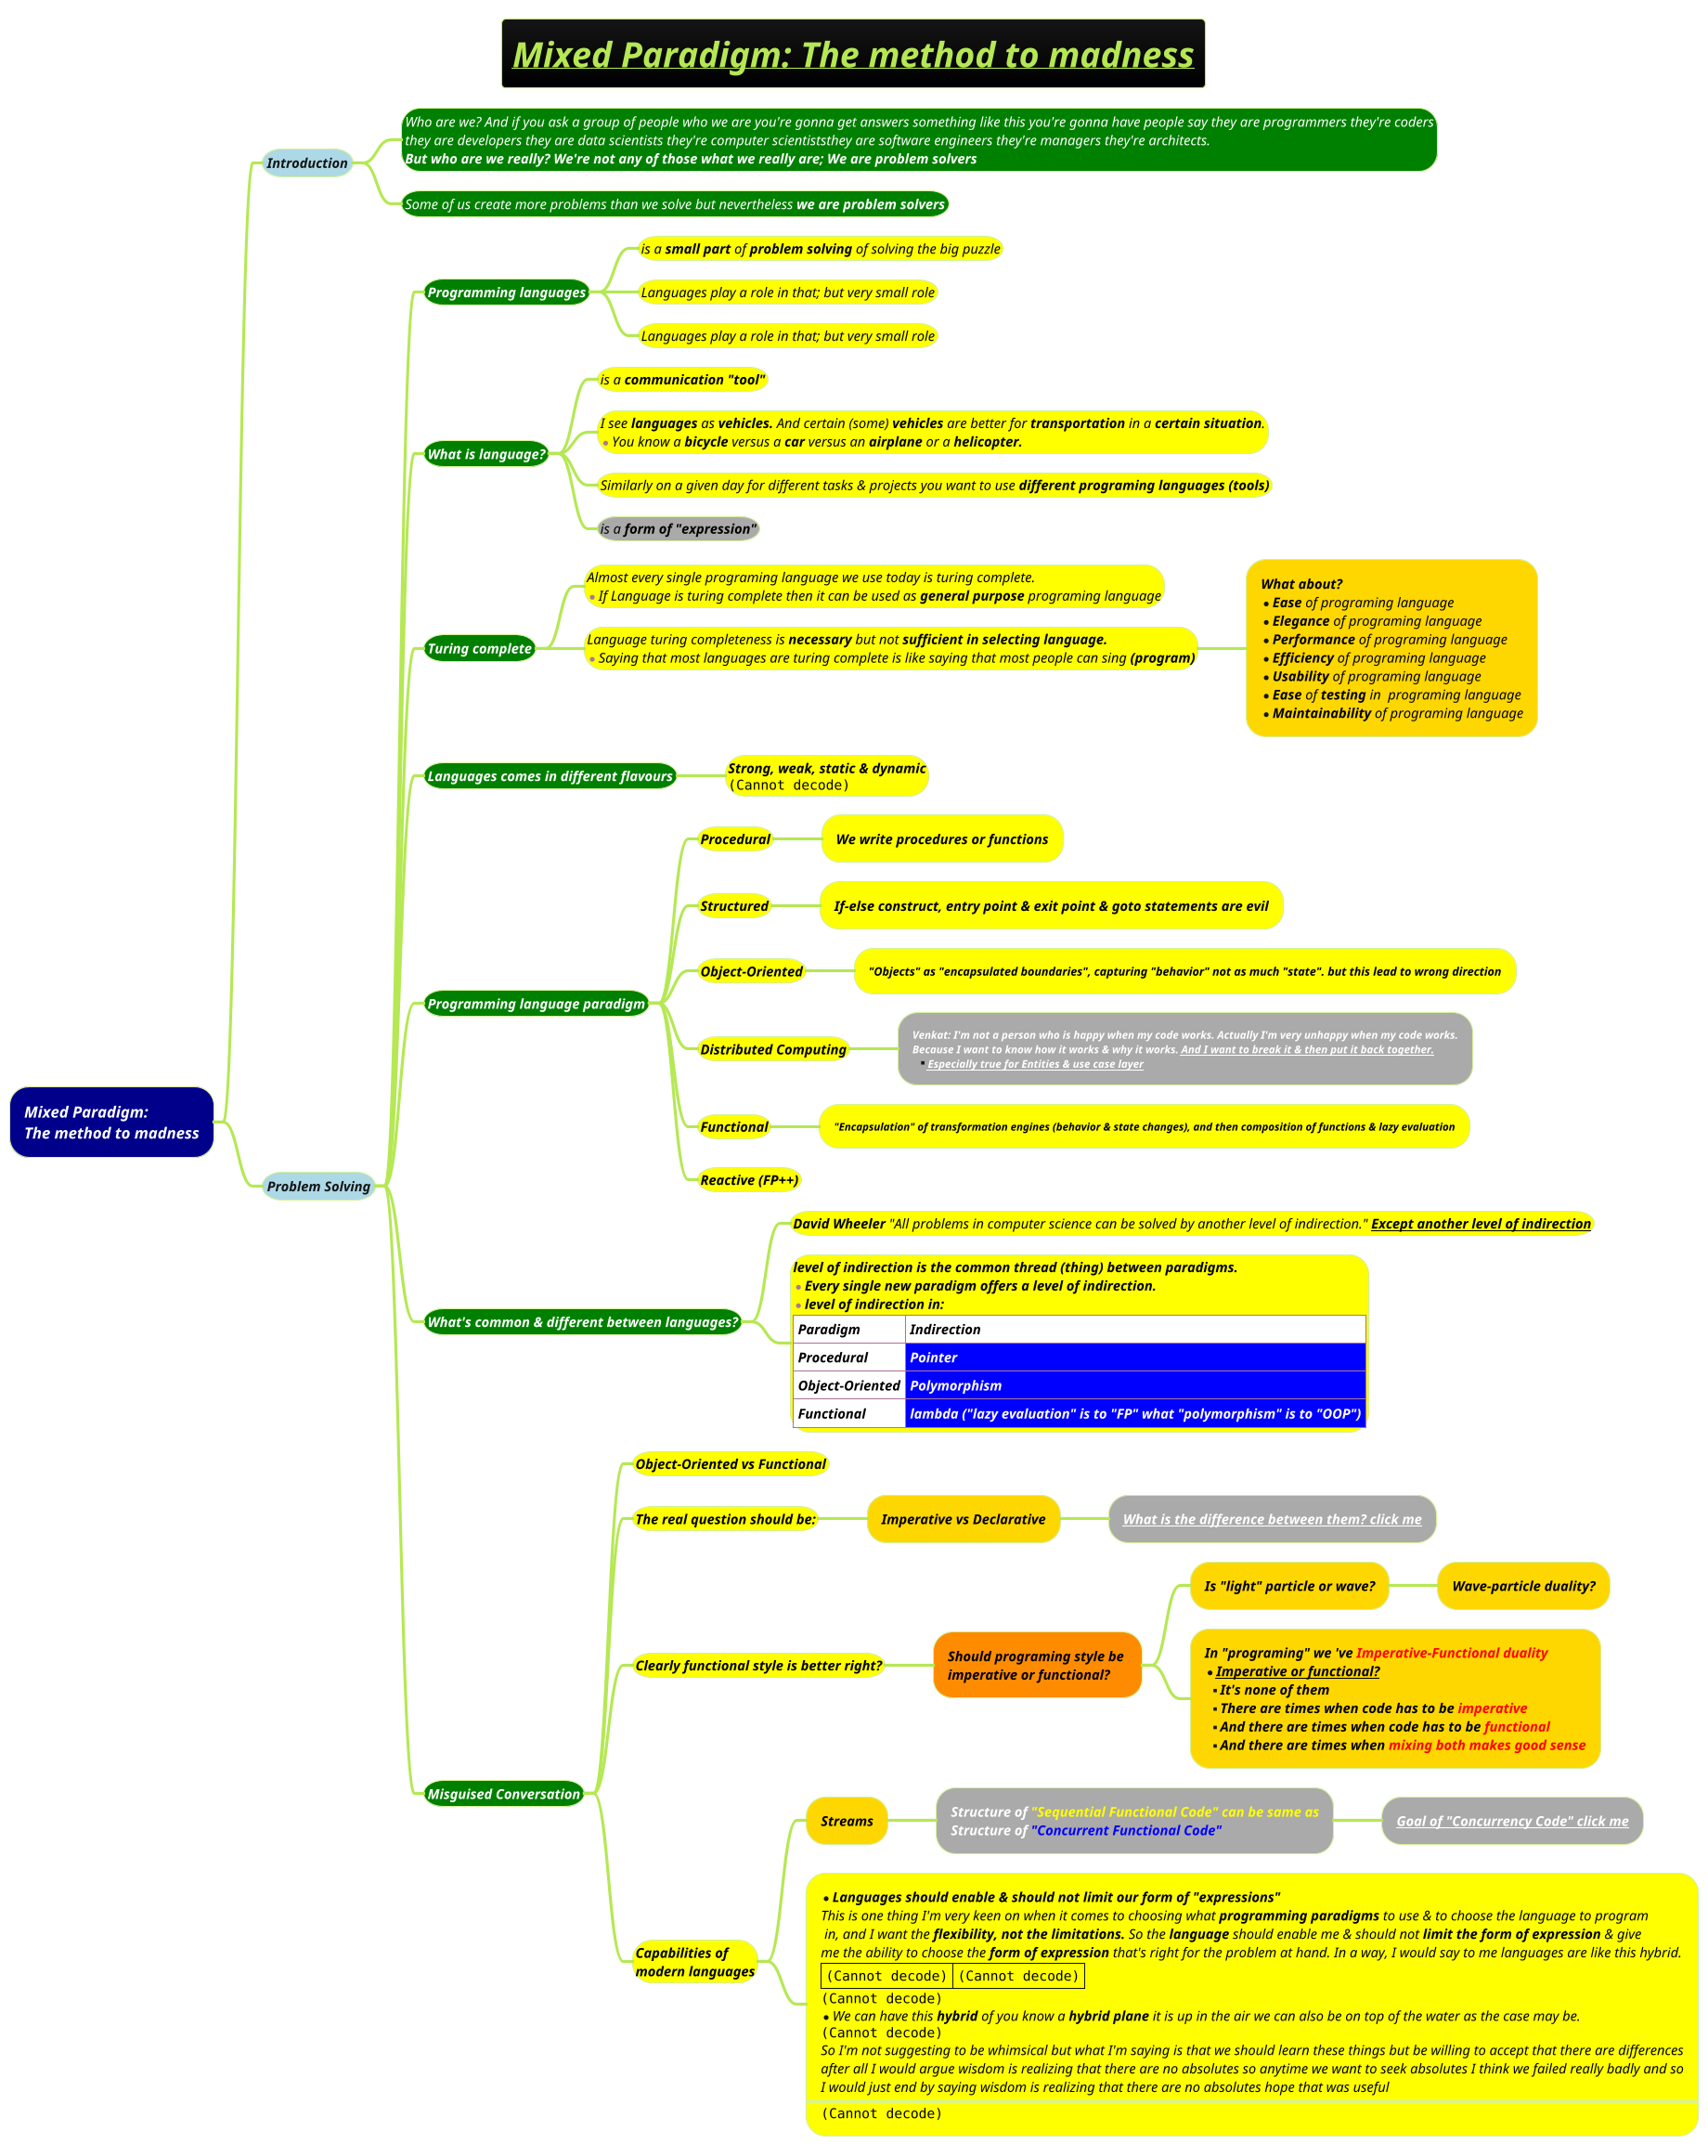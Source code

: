 @startmindmap
title =<b><i><u>Mixed Paradigm: The method to madness
!theme hacker

*[#darkblue] <color #white><i>Mixed Paradigm:\n<color #white><i>The method to madness
**[#lightblue] <i>Introduction
***[#green]:<size:14><color #white><i>Who are we? And if you ask a group of people who we are you're gonna get answers something like this you're gonna have people say they are programmers they're coders
<size:14><color #white><i>they are developers they are data scientists they're computer scientiststhey are software engineers they're managers they're architects.
<size:14><color #white><i><b>But who are we really? We're not any of those what we really are; **We are problem solvers**;
***[#green] <size:14><color #white><i>Some of us create more problems than we solve but nevertheless <b>we are problem solvers
**[#lightblue] <i>Problem Solving
***[#green] <size:14><color #white><i><b>Programming languages
****[#yellow] <size:14><color #black><i>is a **small part** of <b>problem solving</b> of solving the big puzzle
****[#yellow] <size:14><color #black><i>Languages play a role in that; but very small role
****[#yellow] <size:14><color #black><i>Languages play a role in that; but very small role
***[#green] <size:14><color #white><i><b>What is language?
****[#yellow] <size:14><color #black><i>is a <b>communication "tool"
****[#yellow]:<size:14><color #black><i>I see **languages** as **vehicles.** And certain (some) **vehicles** are better for **transportation** in a **certain situation**.
*<size:14><color #black><i>You know a **bicycle** versus a **car** versus an **airplane** or a <b>helicopter.;
****[#yellow] <size:14><color #black><i>Similarly on a given day for different tasks & projects you want to use <b>different programing languages (tools)
****[#a] <size:14><color #black><i>is a <b>form of "expression"
***[#green] <size:14><color #white><i><b>Turing complete
****[#yellow] <size:14><color #black><i>Almost every single programing language we use today is turing complete. \n*<size:14><color #black><i>If Language is turing complete then it can be used as **general purpose** programing language

****[#yellow] <size:14><color #black><i>Language turing completeness is **necessary** but not <b>sufficient in selecting language.\n*<size:14><color #black><i>Saying that most languages are turing complete is like saying that most people can sing <b>(program)
*****[#gold]:<size:14><color #black><i><b>What about?
*<size:14><color #black><i>**Ease** of programing language
*<size:14><color #black><i>**Elegance** of programing language
*<size:14><color #black><i>**Performance** of programing language
*<size:14><color #black><i>**Efficiency** of programing language
*<size:14><color #black><i>**Usability** of programing language
*<size:14><color #black><i>**Ease** of **testing** in  programing language
*<size:14><color #black><i>**Maintainability** of programing language;
***[#green] <size:14><color #white><i><b>Languages comes in different flavours
****[#yellow] <size:14><color #black><i><b>Strong, weak, static & dynamic\n<img:images/img_212.png{scale=.6}>
***[#green] <size:14><color #white><i><b>Programming language paradigm</b>
****[#yellow] <size:14><color #black><i><b>Procedural
*****[#yellow] <size:14><color #black><i><b>We write procedures or functions
****[#yellow] <size:14><color #black><i><b>Structured
*****[#yellow] <size:14><color #black><i><b>If-else construct, entry point & exit point & goto statements are evil
****[#yellow] <size:14><color #black><i><b>Object-Oriented
*****[#yellow] <size:12><color #black><i><b>"Objects" as "encapsulated boundaries", capturing "behavior" not as much "state". but this lead to wrong direction
****[#yellow] <size:14><color #black><i><b>Distributed Computing
*****[#a] <size:11><color #white><i><b>Venkat: I'm not a person who is happy when my code works. Actually I'm very unhappy when my code works.\n<size:11><color #white><i><b>Because I want to know how it works & why it works. <u>And I want to break it & then put it back together.\n**<size:11><color #white><i><b><u>Especially true for Entities & use case layer
****[#yellow] <size:14><color #black><i><b>Functional
*****[#yellow] <size:11><color #black><i><b>"Encapsulation" of transformation engines (behavior & state changes), and then composition of functions & lazy evaluation
****[#yellow] <size:14><color #black><i><b>Reactive (FP++)
***[#green] <size:14><color #white><i><b>What's common & different between languages?
****[#yellow] <size:14><color #black><i><b>David Wheeler</b> "All problems in computer science can be solved by another level of indirection." <b><u>Except another level of indirection
****[#yellow]:<size:14><color #black><i><b>level of indirection is the common thread (thing) between paradigms.</b>
*<size:14><color #black><i><b>Every single new paradigm offers a level of indirection.
*<size:14><color #black><i><b>level of indirection in:
|<#white><size:14><color #black><i><b>Paradigm|<#white><size:14><color #black><i><b>Indirection|
|<#white><size:14><color #black><i><b>Procedural|<#blue><size:14><color #white><i><b>Pointer|
|<#white><size:14><color #black><i><b>Object-Oriented|<#blue><size:14><color #white><i><b>Polymorphism|
|<#white><size:14><color #black><i><b>Functional|<#blue><size:14><color #white><i><b>lambda ("lazy evaluation" is to "FP" what "polymorphism" is to "OOP")|;
***[#green] <size:14><color #white><i><b>Misguised Conversation
****[#yellow] <size:14><color #black><i><b>Object-Oriented vs Functional
****[#yellow] <size:14><color #black><i><b>The real question should be:
*****[#gold] <size:14><color #black><i><b>Imperative vs Declarative
******[#a] <size:14><color #black><i><b>[[docs/3-programming-languages/Venkat-Subramaniam/Imperative-vs-Functional-Which-one-to-Choose.puml What is the difference between them? click me]]
****[#yellow] <size:14><color #black><i><b>Clearly functional style is better right?
*****[#darkorange] <size:14><color #black><i><b>Should programing style be \n<size:14><color #black><i><b>imperative or functional?
******[#gold] <size:14><color #black><i><b>Is "light" particle or wave?
*******[#gold] <size:14><color #black><i><b>Wave-particle duality?
******[#gold]:<size:14><color #black><i><b>In "programing" we 've <color #red>Imperative-Functional duality
*<u><size:14><color #black><i><b>Imperative or functional?
**<size:14><color #black><i><b>It's none of them
**<size:14><color #black><i><b>There are times when code has to be <color #red>imperative
**<size:14><color #black><i><b>And there are times when code has to be <color #red>functional
**<size:14><color #black><i><b>And there are times when <color #red>mixing both makes good sense ;
****[#yellow] <size:14><color #black><i><b>Capabilities of \n<size:14><color #black><i><b>modern languages
*****[#gold] <size:14><color #black><i><b>Streams
******[#a] <size:14><color #white><i><b>Structure of <color #yellow>"Sequential Functional Code" can be same as\n<size:14><color #white><i><b>Structure of <color #blue>"Concurrent Functional Code"
*******[#a] <size:14><color #white><i><b>[[docs/3-programming-languages/Venkat-Subramaniam/Concurrency-and-Parallelism/images/img_1.png Goal of "Concurrency Code" click me]]
*****[#yellow]:*<size:14><color #black><i><b>Languages should enable & should not limit our form of "expressions"
<size:14><color #black><i>This is one thing I'm very keen on when it comes to choosing what **programming paradigms** to use & to choose the language to program
<size:14><color #black><i> in, and I want the **flexibility, not the limitations.** So the **language** should enable me & should not **limit the form of expression** & give
<size:14><color #black><i>me the ability to choose the **form of expression** that's right for the problem at hand. In a way, I would say to me languages are like this hybrid.
|<img:images/img_214.png{scale=1}>|<img:images/img_215.png{scale=1.48}>|
<img:images/img_216.png{scale=.8}>
*<size:14><color #black><i>We can have this **hybrid** of you know a **hybrid plane** it is up in the air we can also be on top of the water as the case may be.
<img:images/img_217.png{scale=.8}>
<size:14><color #black><i>So I'm not suggesting to be whimsical but what I'm saying is that we should learn these things but be willing to accept that there are differences
<size:14><color #black><i>after all I would argue wisdom is realizing that there are no absolutes so anytime we want to seek absolutes I think we failed really badly and so
<size:14><color #black><i>I would just end by saying wisdom is realizing that there are no absolutes hope that was useful
====
<img:images/img_218.png{scale=.8}>;
@endmindmap


